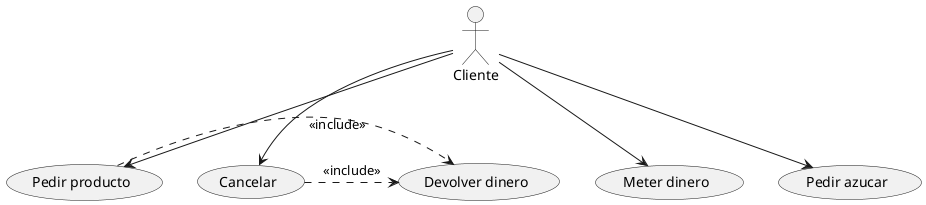 @startuml

:Cliente: as c

(Meter dinero) as m
(Pedir azucar) as pa
(Pedir producto) as pp
(Cancelar) as ca
(Devolver dinero) as dd

c --> m
c --> pa
c --> pp
c --> ca

pp .> dd : <<include>>
ca .> dd : <<include>>


@enduml